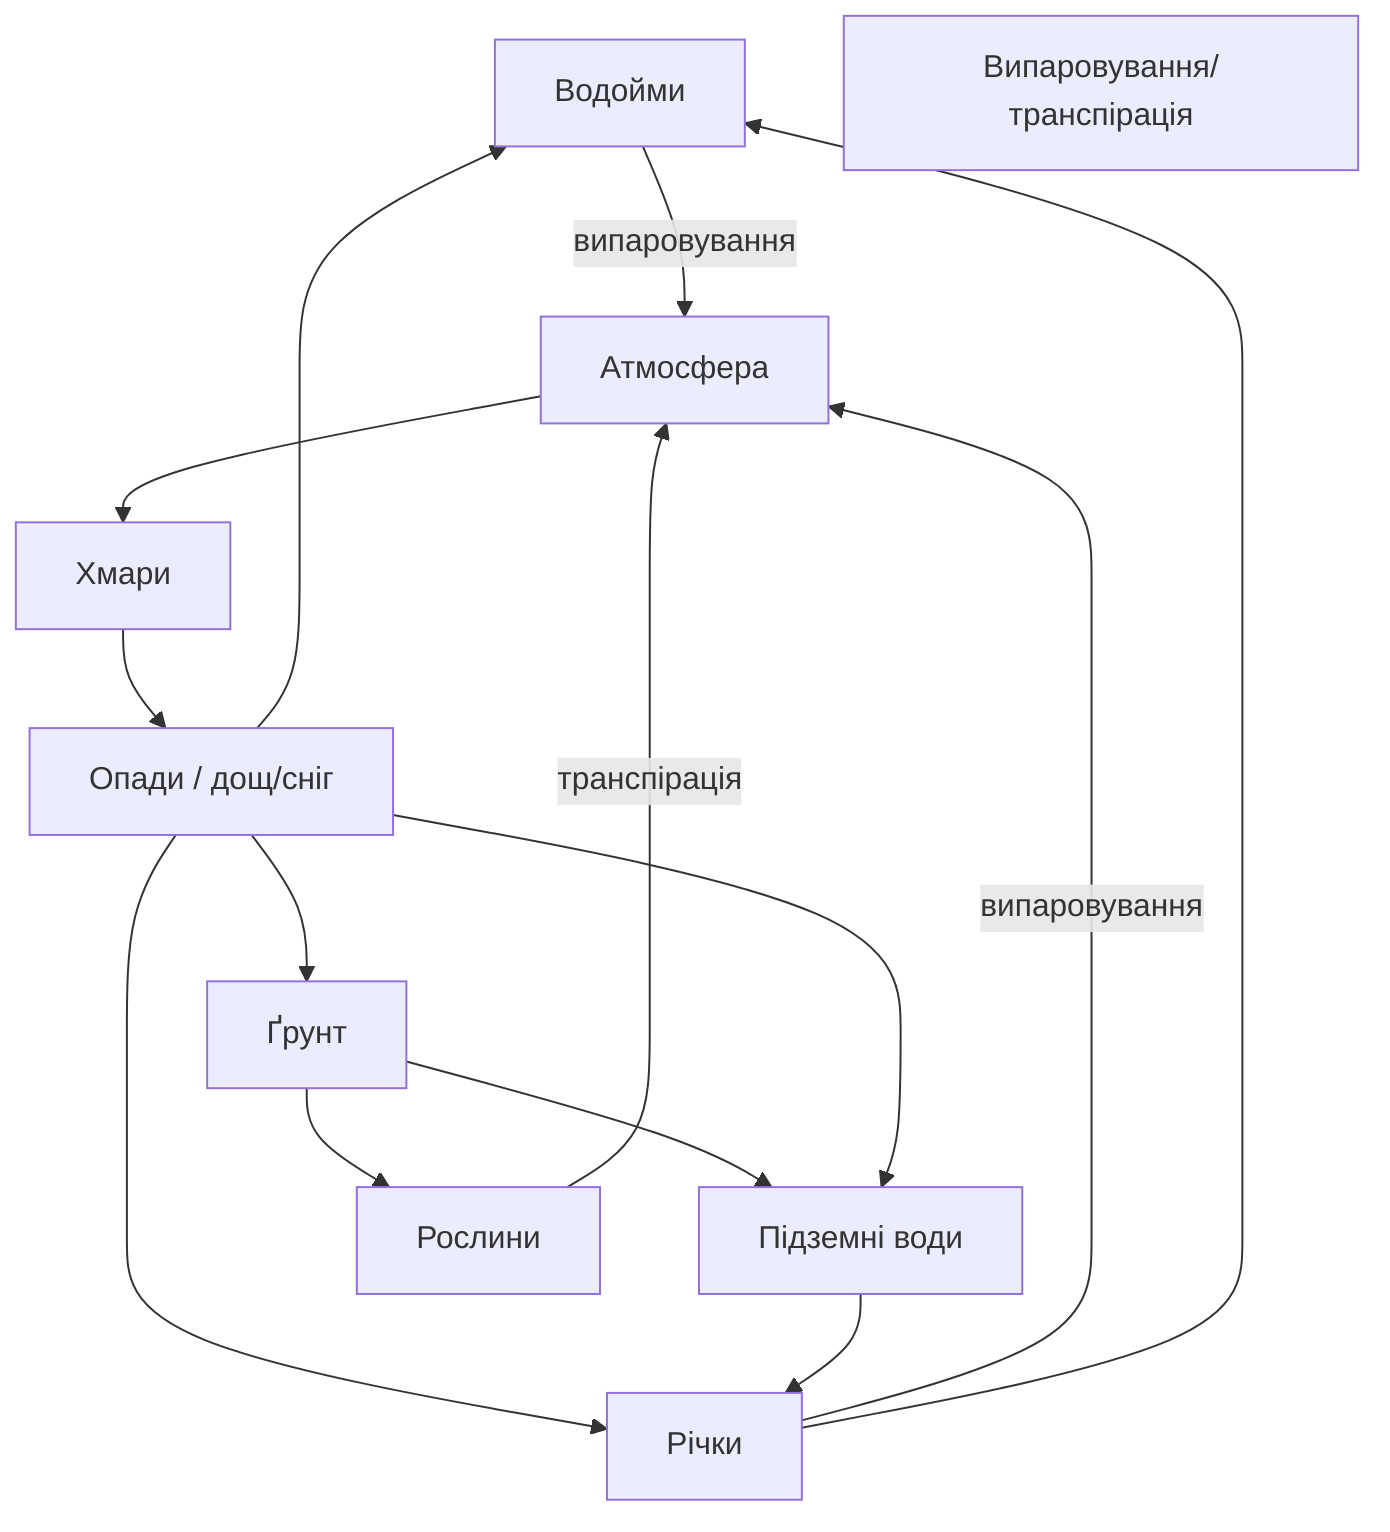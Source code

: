 flowchart TD
  Lakes[Водойми]
  Rivers[Річки]
  Ground[Підземні води]
  Atmos[Атмосфера]
  Clouds[Хмари]
  Soil[Ґрунт]
  Plants[Рослини]
  Precip[Опади / дощ/сніг]
  Evap[Випаровування/транспірація]

  Lakes -->|випаровування| Atmos
  Rivers -->|випаровування| Atmos
  Plants -->|транспірація| Atmos
  Atmos --> Clouds
  Clouds --> Precip
  Precip --> Soil
  Precip --> Lakes
  Precip --> Rivers
  Soil --> Ground
  Ground --> Rivers
  Rivers --> Lakes
  Soil --> Plants
  Precip --> Ground
